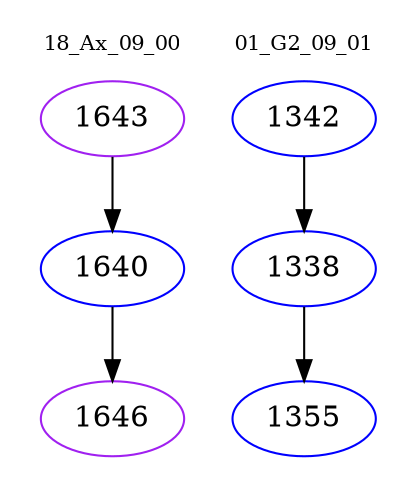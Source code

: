 digraph{
subgraph cluster_0 {
color = white
label = "18_Ax_09_00";
fontsize=10;
T0_1643 [label="1643", color="purple"]
T0_1643 -> T0_1640 [color="black"]
T0_1640 [label="1640", color="blue"]
T0_1640 -> T0_1646 [color="black"]
T0_1646 [label="1646", color="purple"]
}
subgraph cluster_1 {
color = white
label = "01_G2_09_01";
fontsize=10;
T1_1342 [label="1342", color="blue"]
T1_1342 -> T1_1338 [color="black"]
T1_1338 [label="1338", color="blue"]
T1_1338 -> T1_1355 [color="black"]
T1_1355 [label="1355", color="blue"]
}
}
